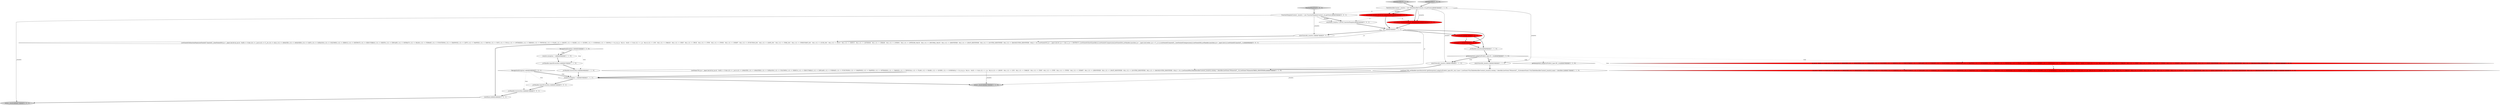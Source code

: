 digraph {
31 [style = filled, label = "FunctionTemplateContext _localctx = new FunctionTemplateContext(_ctx,getState())@@@3@@@['0', '0', '1']", fillcolor = white, shape = ellipse image = "AAA0AAABBB3BBB"];
25 [style = filled, label = "RecognitionException re@@@49@@@['0', '0', '1']", fillcolor = white, shape = diamond image = "AAA0AAABBB3BBB"];
14 [style = filled, label = "_errHandler.reportError(this,re)@@@47@@@['1', '1', '0']", fillcolor = white, shape = ellipse image = "AAA0AAABBB1BBB"];
2 [style = filled, label = "int _la@@@5@@@['1', '1', '1']", fillcolor = white, shape = ellipse image = "AAA0AAABBB1BBB"];
23 [style = filled, label = "{setState(616)functionName()setState(617)match(T__0)setState(629)_la = _input.LA(1)if ((((_la) & ~0x3f) == 0 && ((1L << _la) & ((1L << T__0) | (1L << ALL) | (1L << ANALYZE) | (1L << ANALYZED) | (1L << CAST) | (1L << CATALOGS) | (1L << COLUMNS) | (1L << DEBUG) | (1L << DISTINCT) | (1L << EXECUTABLE) | (1L << EXISTS) | (1L << EXPLAIN) | (1L << EXTRACT) | (1L << FALSE) | (1L << FORMAT) | (1L << FUNCTIONS) | (1L << GRAPHVIZ) | (1L << LEFT) | (1L << MAPPED) | (1L << MATCH) | (1L << NOT) | (1L << NULL) | (1L << OPTIMIZED) | (1L << PARSED) | (1L << PHYSICAL) | (1L << PLAN) | (1L << RIGHT) | (1L << RLIKE) | (1L << QUERY) | (1L << SCHEMAS) | (1L << SHOW))) != 0) || ((((_la - 64)) & ~0x3f) == 0 && ((1L << (_la - 64)) & ((1L << (SYS - 64)) | (1L << (TABLES - 64)) | (1L << (TEXT - 64)) | (1L << (TRUE - 64)) | (1L << (TYPE - 64)) | (1L << (TYPES - 64)) | (1L << (VERIFY - 64)) | (1L << (FUNCTION_ESC - 64)) | (1L << (DATE_ESC - 64)) | (1L << (TIME_ESC - 64)) | (1L << (TIMESTAMP_ESC - 64)) | (1L << (GUID_ESC - 64)) | (1L << (PLUS - 64)) | (1L << (MINUS - 64)) | (1L << (ASTERISK - 64)) | (1L << (PARAM - 64)) | (1L << (STRING - 64)) | (1L << (INTEGER_VALUE - 64)) | (1L << (DECIMAL_VALUE - 64)) | (1L << (IDENTIFIER - 64)) | (1L << (DIGIT_IDENTIFIER - 64)) | (1L << (QUOTED_IDENTIFIER - 64)) | (1L << (BACKQUOTED_IDENTIFIER - 64)))) != 0)) {{setState(619)_la = _input.LA(1)if (_la == ALL || _la == DISTINCT) {{setState(618)setQuantifier()}}setState(621)expression()setState(626)_errHandler.sync(this)_la = _input.LA(1)while (_la == T__2) {{{setState(622)match(T__2)setState(623)expression()}}setState(628)_errHandler.sync(this)_la = _input.LA(1)}}}setState(631)match(T__1)}@@@8@@@['0', '0', '1']", fillcolor = white, shape = ellipse image = "AAA0AAABBB3BBB"];
18 [style = filled, label = "_errHandler.sync(this)@@@8@@@['1', '1', '0']", fillcolor = white, shape = ellipse image = "AAA0AAABBB1BBB"];
16 [style = filled, label = "_localctx.exception = re@@@46@@@['1', '1', '0']", fillcolor = white, shape = ellipse image = "AAA0AAABBB1BBB"];
11 [style = filled, label = "(((_la) & ~0x3f) == 0 && ((1L << _la) & ((1L << ANALYZE) | (1L << ANALYZED) | (1L << CATALOGS) | (1L << COLUMNS) | (1L << DEBUG) | (1L << EXECUTABLE) | (1L << EXPLAIN) | (1L << FORMAT) | (1L << FUNCTIONS) | (1L << GRAPHVIZ) | (1L << MAPPED) | (1L << OPTIMIZED) | (1L << PARSED) | (1L << PHYSICAL) | (1L << PLAN) | (1L << RLIKE) | (1L << QUERY) | (1L << SCHEMAS) | (1L << SHOW))) != 0) || ((((_la - 64)) & ~0x3f) == 0 && ((1L << (_la - 64)) & ((1L << (SYS - 64)) | (1L << (TABLES - 64)) | (1L << (TEXT - 64)) | (1L << (TYPE - 64)) | (1L << (TYPES - 64)) | (1L << (VERIFY - 64)) | (1L << (IDENTIFIER - 64)) | (1L << (DIGIT_IDENTIFIER - 64)) | (1L << (QUOTED_IDENTIFIER - 64)) | (1L << (BACKQUOTED_IDENTIFIER - 64)))) != 0)@@@14@@@['1', '0', '0']", fillcolor = red, shape = diamond image = "AAA1AAABBB1BBB"];
22 [style = filled, label = "tableIdentifier['0', '1', '0']", fillcolor = lightgray, shape = diamond image = "AAA0AAABBB2BBB"];
10 [style = filled, label = "_errHandler.recover(this,re)@@@48@@@['1', '1', '0']", fillcolor = white, shape = ellipse image = "AAA0AAABBB1BBB"];
27 [style = filled, label = "_errHandler.recover(this,re)@@@52@@@['0', '0', '1']", fillcolor = white, shape = ellipse image = "AAA0AAABBB3BBB"];
13 [style = filled, label = "enterOuterAlt(_localctx,1)@@@10@@@['1', '1', '0']", fillcolor = white, shape = ellipse image = "AAA0AAABBB1BBB"];
19 [style = filled, label = "enterRule(_localctx,90,RULE_tableIdentifier)@@@4@@@['0', '1', '0']", fillcolor = red, shape = ellipse image = "AAA1AAABBB2BBB"];
12 [style = filled, label = "RecognitionException re@@@45@@@['1', '1', '0']", fillcolor = white, shape = diamond image = "AAA0AAABBB1BBB"];
6 [style = filled, label = "return _localctx@@@53@@@['1', '1', '0']", fillcolor = lightgray, shape = ellipse image = "AAA0AAABBB1BBB"];
24 [style = filled, label = "return _localctx@@@57@@@['0', '0', '1']", fillcolor = lightgray, shape = ellipse image = "AAA0AAABBB3BBB"];
28 [style = filled, label = "enterOuterAlt(_localctx,1)@@@7@@@['0', '0', '1']", fillcolor = white, shape = ellipse image = "AAA0AAABBB3BBB"];
8 [style = filled, label = "getInterpreter().adaptivePredict(_input,91,_ctx)@@@9@@@['1', '1', '0']", fillcolor = white, shape = diamond image = "AAA0AAABBB1BBB"];
9 [style = filled, label = "{setState(708)_errHandler.sync(this)switch (getInterpreter().adaptivePredict(_input,90,_ctx)) {case 1:{setState(705)((TableIdentifierContext)_localctx).catalog = identifier()setState(706)match(T__3)}breaksetState(710)((TableIdentifierContext)_localctx).name = identifier()}@@@27@@@['1', '1', '0']", fillcolor = white, shape = ellipse image = "AAA0AAABBB1BBB"];
30 [style = filled, label = "{exitRule()}@@@54@@@['0', '0', '1']", fillcolor = white, shape = ellipse image = "AAA0AAABBB3BBB"];
3 [style = filled, label = "_localctx.exception = re@@@50@@@['1', '1', '1']", fillcolor = white, shape = ellipse image = "AAA0AAABBB1BBB"];
1 [style = filled, label = "TableIdentifierContext _localctx = new TableIdentifierContext(_ctx,getState())@@@3@@@['1', '1', '0']", fillcolor = white, shape = ellipse image = "AAA0AAABBB1BBB"];
32 [style = filled, label = "functionTemplate['0', '0', '1']", fillcolor = lightgray, shape = diamond image = "AAA0AAABBB3BBB"];
4 [style = filled, label = "tableIdentifier['1', '0', '0']", fillcolor = lightgray, shape = diamond image = "AAA0AAABBB1BBB"];
21 [style = filled, label = "setState(711)@@@7@@@['0', '1', '0']", fillcolor = red, shape = ellipse image = "AAA1AAABBB2BBB"];
15 [style = filled, label = "getInterpreter().adaptivePredict(_input,90,_ctx)@@@30@@@['1', '1', '0']", fillcolor = white, shape = diamond image = "AAA0AAABBB1BBB"];
17 [style = filled, label = "enterRule(_localctx,88,RULE_tableIdentifier)@@@4@@@['1', '0', '0']", fillcolor = red, shape = ellipse image = "AAA1AAABBB1BBB"];
20 [style = filled, label = "(((_la) & ~0x3f) == 0 && ((1L << _la) & ((1L << ANALYZE) | (1L << ANALYZED) | (1L << CATALOGS) | (1L << COLUMNS) | (1L << DEBUG) | (1L << EXECUTABLE) | (1L << EXPLAIN) | (1L << FORMAT) | (1L << FUNCTIONS) | (1L << GRAPHVIZ) | (1L << MAPPED) | (1L << OPTIMIZED) | (1L << PARSED) | (1L << PHYSICAL) | (1L << PLAN) | (1L << RLIKE) | (1L << QUERY) | (1L << SCHEMAS))) != 0) || ((((_la - 64)) & ~0x3f) == 0 && ((1L << (_la - 64)) & ((1L << (SHOW - 64)) | (1L << (SYS - 64)) | (1L << (TABLES - 64)) | (1L << (TEXT - 64)) | (1L << (TYPE - 64)) | (1L << (TYPES - 64)) | (1L << (VERIFY - 64)) | (1L << (IDENTIFIER - 64)) | (1L << (DIGIT_IDENTIFIER - 64)) | (1L << (QUOTED_IDENTIFIER - 64)) | (1L << (BACKQUOTED_IDENTIFIER - 64)))) != 0)@@@14@@@['0', '1', '0']", fillcolor = red, shape = diamond image = "AAA1AAABBB2BBB"];
0 [style = filled, label = "{setState(702)_la = _input.LA(1)if ((((_la) & ~0x3f) == 0 && ((1L << _la) & ((1L << ANALYZE) | (1L << ANALYZED) | (1L << CATALOGS) | (1L << COLUMNS) | (1L << DEBUG) | (1L << EXECUTABLE) | (1L << EXPLAIN) | (1L << FORMAT) | (1L << FUNCTIONS) | (1L << GRAPHVIZ) | (1L << MAPPED) | (1L << OPTIMIZED) | (1L << PARSED) | (1L << PHYSICAL) | (1L << PLAN) | (1L << RLIKE) | (1L << QUERY) | (1L << SCHEMAS))) != 0) || ((((_la - 64)) & ~0x3f) == 0 && ((1L << (_la - 64)) & ((1L << (SHOW - 64)) | (1L << (SYS - 64)) | (1L << (TABLES - 64)) | (1L << (TEXT - 64)) | (1L << (TYPE - 64)) | (1L << (TYPES - 64)) | (1L << (VERIFY - 64)) | (1L << (IDENTIFIER - 64)) | (1L << (DIGIT_IDENTIFIER - 64)) | (1L << (QUOTED_IDENTIFIER - 64)) | (1L << (BACKQUOTED_IDENTIFIER - 64)))) != 0)) {{setState(699)((TableIdentifierContext)_localctx).catalog = identifier()setState(700)match(T__3)}}setState(704)match(TABLE_IDENTIFIER)}@@@11@@@['1', '1', '0']", fillcolor = white, shape = ellipse image = "AAA0AAABBB1BBB"];
5 [style = filled, label = "enterOuterAlt(_localctx,2)@@@26@@@['1', '1', '0']", fillcolor = white, shape = ellipse image = "AAA0AAABBB1BBB"];
29 [style = filled, label = "enterRule(_localctx,72,RULE_functionTemplate)@@@4@@@['0', '0', '1']", fillcolor = white, shape = ellipse image = "AAA0AAABBB3BBB"];
26 [style = filled, label = "_errHandler.reportError(this,re)@@@51@@@['0', '0', '1']", fillcolor = white, shape = ellipse image = "AAA0AAABBB3BBB"];
7 [style = filled, label = "setState(697)@@@7@@@['1', '0', '0']", fillcolor = red, shape = ellipse image = "AAA1AAABBB1BBB"];
0->3 [style = bold, label=""];
2->0 [style = solid, label="_la"];
30->24 [style = bold, label=""];
7->21 [style = dashed, label="0"];
11->20 [style = dashed, label="0"];
23->30 [style = bold, label=""];
5->9 [style = bold, label=""];
31->24 [style = solid, label="_localctx"];
1->31 [style = dashed, label="0"];
27->30 [style = bold, label=""];
31->28 [style = solid, label="_localctx"];
25->3 [style = bold, label=""];
3->26 [style = bold, label=""];
14->10 [style = bold, label=""];
8->15 [style = dotted, label="true"];
10->3 [style = bold, label=""];
3->6 [style = bold, label=""];
31->29 [style = bold, label=""];
1->5 [style = solid, label="_localctx"];
12->16 [style = bold, label=""];
2->23 [style = solid, label="_la"];
19->2 [style = bold, label=""];
17->29 [style = dashed, label="0"];
21->18 [style = bold, label=""];
1->19 [style = solid, label="_localctx"];
1->17 [style = bold, label=""];
12->14 [style = dotted, label="true"];
26->27 [style = bold, label=""];
29->2 [style = bold, label=""];
17->2 [style = bold, label=""];
8->5 [style = bold, label=""];
1->13 [style = solid, label="_localctx"];
8->5 [style = dotted, label="true"];
12->16 [style = dotted, label="true"];
2->21 [style = bold, label=""];
28->23 [style = bold, label=""];
12->10 [style = dotted, label="true"];
31->29 [style = solid, label="_localctx"];
17->19 [style = dashed, label="0"];
1->17 [style = solid, label="_localctx"];
0->6 [style = solid, label="_localctx"];
7->18 [style = bold, label=""];
9->3 [style = bold, label=""];
16->14 [style = bold, label=""];
8->11 [style = dotted, label="true"];
25->3 [style = dotted, label="true"];
4->1 [style = bold, label=""];
18->8 [style = bold, label=""];
8->13 [style = dotted, label="true"];
22->1 [style = bold, label=""];
2->7 [style = bold, label=""];
8->20 [style = dotted, label="true"];
9->6 [style = solid, label="_localctx"];
1->19 [style = bold, label=""];
25->27 [style = dotted, label="true"];
2->28 [style = bold, label=""];
32->31 [style = bold, label=""];
25->26 [style = dotted, label="true"];
8->13 [style = bold, label=""];
13->0 [style = bold, label=""];
}
